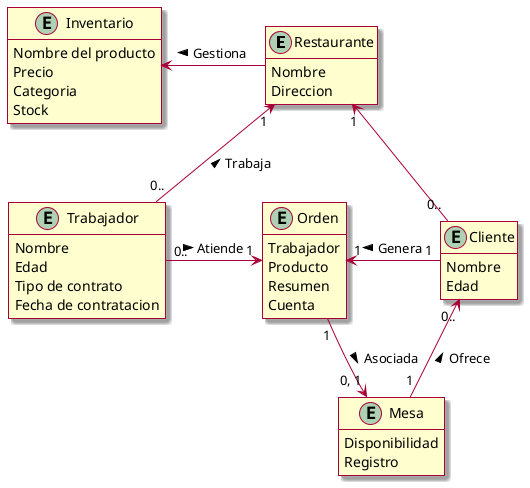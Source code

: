@startuml
skin rose
hide empty members

entity Restaurante {
Nombre
Direccion
}

entity Trabajador {
Nombre
Edad
Tipo de contrato
Fecha de contratacion
}

entity Orden {
Trabajador
Producto
Resumen
Cuenta
}

entity Mesa {
Disponibilidad
Registro
}

entity Cliente {
Nombre
Edad
}

entity Inventario {
Nombre del producto
Precio
Categoria
Stock
}

Restaurante -left-> Inventario : Gestiona >
Restaurante "1" <-right- "0.." Cliente
Restaurante "1" <-down- "0.." Trabajador : Trabaja <
Trabajador "0.." -right-> "1" Orden : Atiende >
Orden "1" -up-> "0, 1" Mesa : Asociada >
Mesa "1" -up-> "0.." Cliente : Ofrece >
Cliente "1" -left-> "1" Orden : Genera >
@enduml